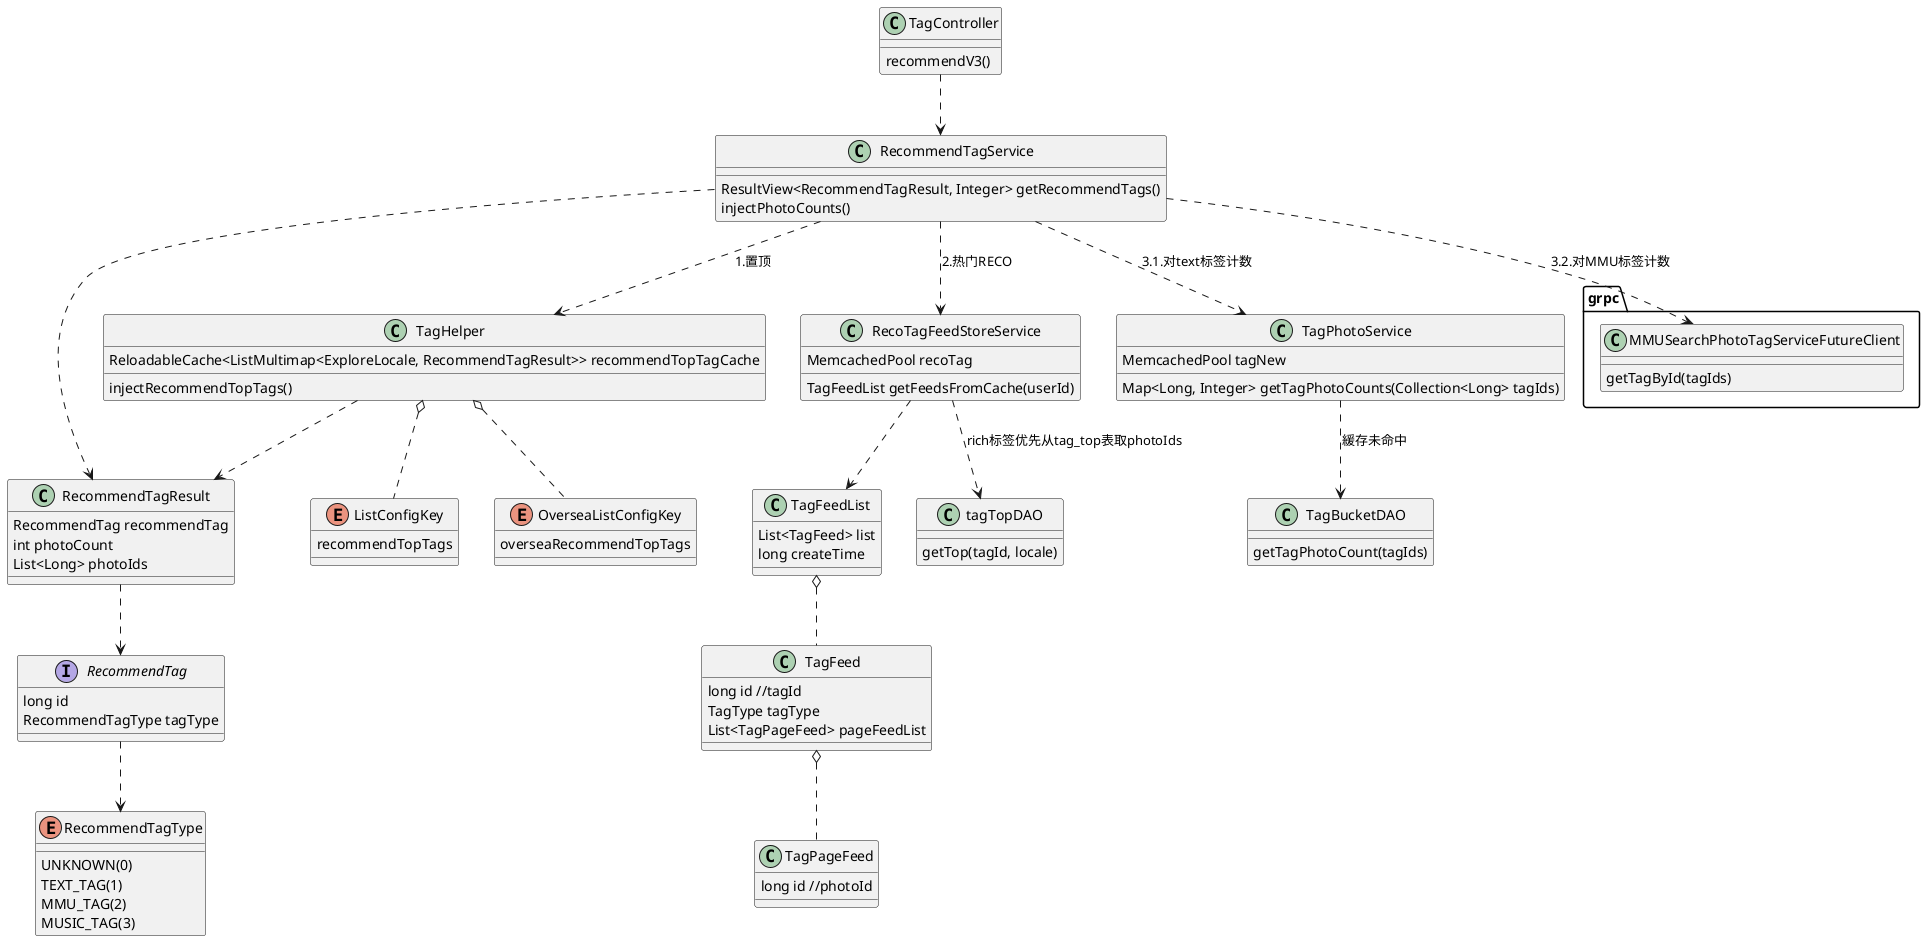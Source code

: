 @startuml
TagController ..> RecommendTagService

RecommendTagService ..> TagHelper : 1.置顶
RecommendTagService ..> RecoTagFeedStoreService : 2.热门RECO
RecommendTagService ..> RecommendTagResult

RecommendTagService ..> TagPhotoService : 3.1.对text标签计数
TagPhotoService ..> TagBucketDAO : 緩存未命中

RecommendTagService ..> grpc.MMUSearchPhotoTagServiceFutureClient : 3.2.对MMU标签计数

TagHelper o.. ListConfigKey
TagHelper o.. OverseaListConfigKey
TagHelper ..> RecommendTagResult

RecommendTagResult ..> RecommendTag
RecommendTag ..> RecommendTagType

RecoTagFeedStoreService ..> TagFeedList
RecoTagFeedStoreService ..> tagTopDAO : rich标签优先从tag_top表取photoIds

class TagController{
recommendV3()
}

class RecommendTagService{
ResultView<RecommendTagResult, Integer> getRecommendTags()
injectPhotoCounts()
}
class TagHelper{
ReloadableCache<ListMultimap<ExploreLocale, RecommendTagResult>> recommendTopTagCache
injectRecommendTopTags()
}

enum ListConfigKey{
recommendTopTags
}

enum OverseaListConfigKey{
overseaRecommendTopTags
}

class RecommendTagResult{
RecommendTag recommendTag
int photoCount
List<Long> photoIds
}


interface RecommendTag{
long id
RecommendTagType tagType
}

enum RecommendTagType{
UNKNOWN(0)
TEXT_TAG(1)
MMU_TAG(2)
MUSIC_TAG(3)
}


class RecoTagFeedStoreService{
MemcachedPool recoTag
TagFeedList getFeedsFromCache(userId)
}

TagFeedList o.. TagFeed
TagFeed o.. TagPageFeed
class TagFeedList{
List<TagFeed> list
long createTime
}

class TagFeed{
long id //tagId
TagType tagType
List<TagPageFeed> pageFeedList
}

class TagPageFeed{
long id //photoId
}

class tagTopDAO{
getTop(tagId, locale)
}

class TagPhotoService{
MemcachedPool tagNew

Map<Long, Integer> getTagPhotoCounts(Collection<Long> tagIds)
}

class TagBucketDAO{
getTagPhotoCount(tagIds)
}

class grpc.MMUSearchPhotoTagServiceFutureClient{
getTagById(tagIds)
}





@enduml